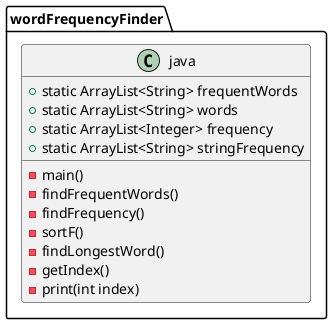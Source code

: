 @startuml
class wordFrequencyFinder.java
{
    +static ArrayList<String> frequentWords
    +static ArrayList<String> words
    +static ArrayList<Integer> frequency
    +static ArrayList<String> stringFrequency
    -main()
    -findFrequentWords()
    -findFrequency()
    -sortF()
    -findLongestWord()
    -getIndex()
    -print(int index)

}
@enduml